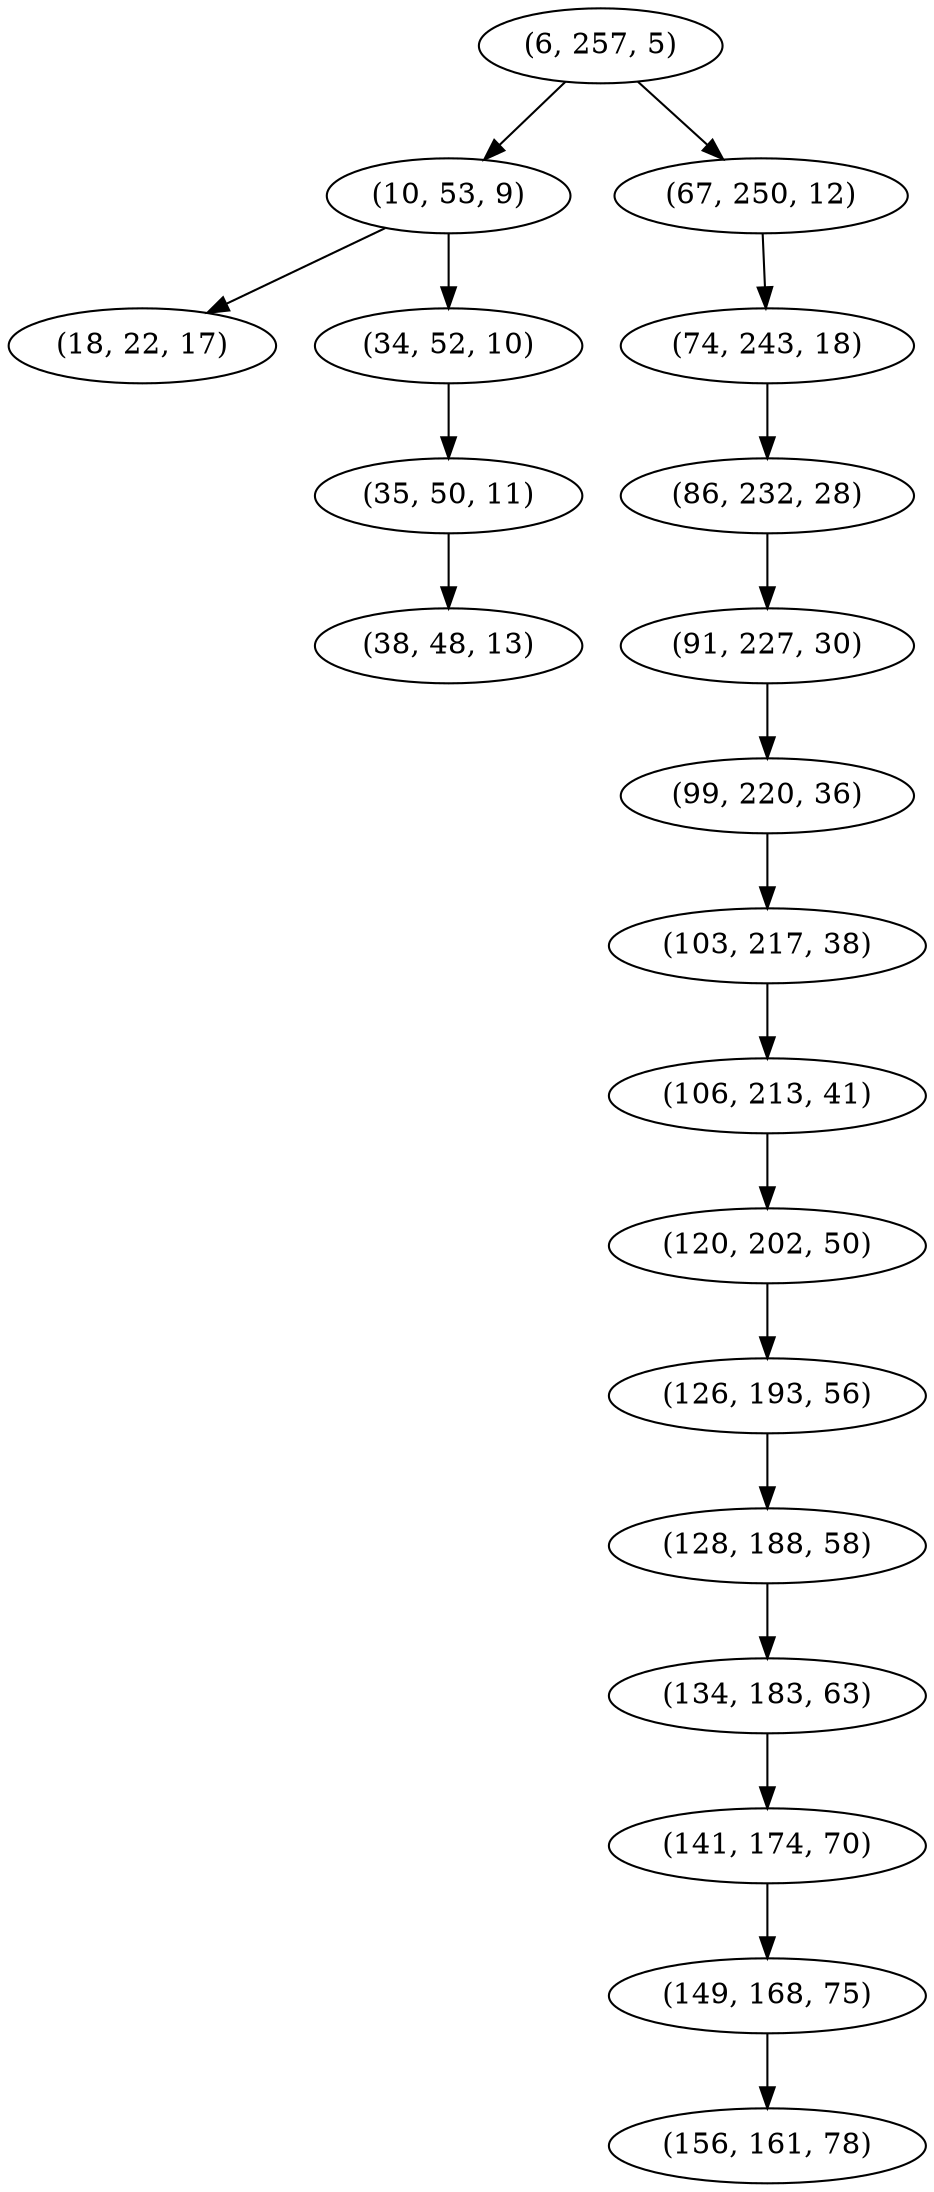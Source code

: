 digraph tree {
    "(6, 257, 5)";
    "(10, 53, 9)";
    "(18, 22, 17)";
    "(34, 52, 10)";
    "(35, 50, 11)";
    "(38, 48, 13)";
    "(67, 250, 12)";
    "(74, 243, 18)";
    "(86, 232, 28)";
    "(91, 227, 30)";
    "(99, 220, 36)";
    "(103, 217, 38)";
    "(106, 213, 41)";
    "(120, 202, 50)";
    "(126, 193, 56)";
    "(128, 188, 58)";
    "(134, 183, 63)";
    "(141, 174, 70)";
    "(149, 168, 75)";
    "(156, 161, 78)";
    "(6, 257, 5)" -> "(10, 53, 9)";
    "(6, 257, 5)" -> "(67, 250, 12)";
    "(10, 53, 9)" -> "(18, 22, 17)";
    "(10, 53, 9)" -> "(34, 52, 10)";
    "(34, 52, 10)" -> "(35, 50, 11)";
    "(35, 50, 11)" -> "(38, 48, 13)";
    "(67, 250, 12)" -> "(74, 243, 18)";
    "(74, 243, 18)" -> "(86, 232, 28)";
    "(86, 232, 28)" -> "(91, 227, 30)";
    "(91, 227, 30)" -> "(99, 220, 36)";
    "(99, 220, 36)" -> "(103, 217, 38)";
    "(103, 217, 38)" -> "(106, 213, 41)";
    "(106, 213, 41)" -> "(120, 202, 50)";
    "(120, 202, 50)" -> "(126, 193, 56)";
    "(126, 193, 56)" -> "(128, 188, 58)";
    "(128, 188, 58)" -> "(134, 183, 63)";
    "(134, 183, 63)" -> "(141, 174, 70)";
    "(141, 174, 70)" -> "(149, 168, 75)";
    "(149, 168, 75)" -> "(156, 161, 78)";
}
